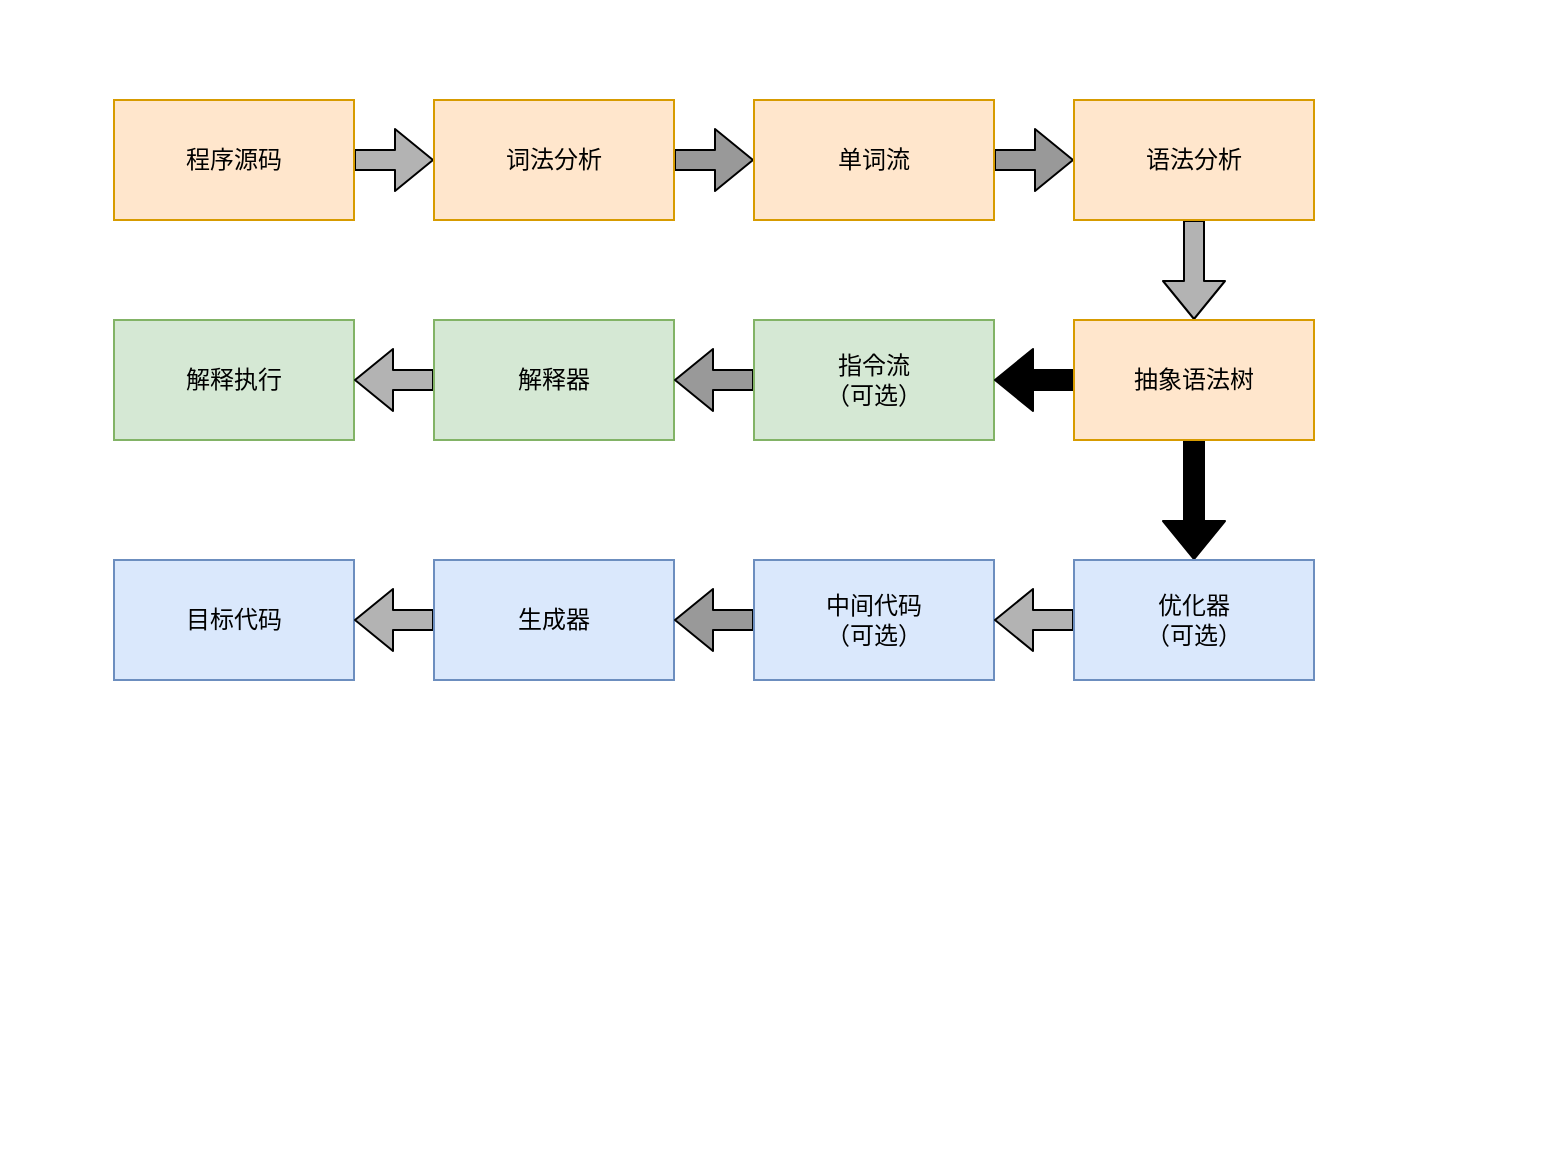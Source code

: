 <mxGraphModel dx="954" dy="914" grid="1" gridSize="10" guides="1" tooltips="1" connect="1" arrows="1" fold="1" page="1" pageScale="1" pageWidth="827" pageHeight="1169" math="0" shadow="0"><root><mxCell id="WIyWlLk6GJQsqaUBKTNV-0"/><mxCell id="WIyWlLk6GJQsqaUBKTNV-1" parent="WIyWlLk6GJQsqaUBKTNV-0"/><mxCell id="g7qtW4hyHOJkJTq5nPPv-88" value="" style="rounded=0;whiteSpace=wrap;html=1;strokeColor=none;" parent="WIyWlLk6GJQsqaUBKTNV-1" vertex="1"><mxGeometry x="93.36" y="130" width="776.64" height="580" as="geometry"/></mxCell><mxCell id="13" style="edgeStyle=none;html=1;exitX=1;exitY=0.5;exitDx=0;exitDy=0;entryX=0;entryY=0.5;entryDx=0;entryDy=0;shape=flexArrow;fillColor=#B3B3B3;" edge="1" parent="WIyWlLk6GJQsqaUBKTNV-1" source="1" target="2"><mxGeometry relative="1" as="geometry"/></mxCell><mxCell id="1" value="程序源码" style="rounded=0;whiteSpace=wrap;html=1;fillColor=#ffe6cc;strokeColor=#d79b00;" vertex="1" parent="WIyWlLk6GJQsqaUBKTNV-1"><mxGeometry x="150" y="180" width="120" height="60" as="geometry"/></mxCell><mxCell id="14" style="edgeStyle=none;shape=flexArrow;html=1;exitX=1;exitY=0.5;exitDx=0;exitDy=0;entryX=0;entryY=0.5;entryDx=0;entryDy=0;fillColor=#999999;" edge="1" parent="WIyWlLk6GJQsqaUBKTNV-1" source="2" target="3"><mxGeometry relative="1" as="geometry"/></mxCell><mxCell id="2" value="词法分析" style="rounded=0;whiteSpace=wrap;html=1;fillColor=#ffe6cc;strokeColor=#d79b00;" vertex="1" parent="WIyWlLk6GJQsqaUBKTNV-1"><mxGeometry x="310" y="180" width="120" height="60" as="geometry"/></mxCell><mxCell id="15" style="edgeStyle=none;shape=flexArrow;html=1;exitX=1;exitY=0.5;exitDx=0;exitDy=0;entryX=0;entryY=0.5;entryDx=0;entryDy=0;fillColor=#999999;" edge="1" parent="WIyWlLk6GJQsqaUBKTNV-1" source="3" target="4"><mxGeometry relative="1" as="geometry"/></mxCell><mxCell id="3" value="单词流" style="rounded=0;whiteSpace=wrap;html=1;fillColor=#ffe6cc;strokeColor=#d79b00;" vertex="1" parent="WIyWlLk6GJQsqaUBKTNV-1"><mxGeometry x="470" y="180" width="120" height="60" as="geometry"/></mxCell><mxCell id="16" style="edgeStyle=none;shape=flexArrow;html=1;exitX=0.5;exitY=1;exitDx=0;exitDy=0;fillColor=#B3B3B3;" edge="1" parent="WIyWlLk6GJQsqaUBKTNV-1" source="4" target="8"><mxGeometry relative="1" as="geometry"/></mxCell><mxCell id="4" value="语法分析" style="rounded=0;whiteSpace=wrap;html=1;fillColor=#ffe6cc;strokeColor=#d79b00;" vertex="1" parent="WIyWlLk6GJQsqaUBKTNV-1"><mxGeometry x="630" y="180" width="120" height="60" as="geometry"/></mxCell><mxCell id="5" value="解释执行" style="rounded=0;whiteSpace=wrap;html=1;fillColor=#d5e8d4;strokeColor=#82b366;" vertex="1" parent="WIyWlLk6GJQsqaUBKTNV-1"><mxGeometry x="150" y="290" width="120" height="60" as="geometry"/></mxCell><mxCell id="19" style="edgeStyle=none;shape=flexArrow;html=1;exitX=0;exitY=0.5;exitDx=0;exitDy=0;entryX=1;entryY=0.5;entryDx=0;entryDy=0;fillColor=#B3B3B3;" edge="1" parent="WIyWlLk6GJQsqaUBKTNV-1" source="6" target="5"><mxGeometry relative="1" as="geometry"/></mxCell><mxCell id="6" value="解释器" style="rounded=0;whiteSpace=wrap;html=1;fillColor=#d5e8d4;strokeColor=#82b366;" vertex="1" parent="WIyWlLk6GJQsqaUBKTNV-1"><mxGeometry x="310" y="290" width="120" height="60" as="geometry"/></mxCell><mxCell id="18" style="edgeStyle=none;shape=flexArrow;html=1;exitX=0;exitY=0.5;exitDx=0;exitDy=0;entryX=1;entryY=0.5;entryDx=0;entryDy=0;fillColor=#999999;" edge="1" parent="WIyWlLk6GJQsqaUBKTNV-1" source="7" target="6"><mxGeometry relative="1" as="geometry"/></mxCell><mxCell id="7" value="指令流&lt;br&gt;（可选）" style="rounded=0;whiteSpace=wrap;html=1;fillColor=#d5e8d4;strokeColor=#82b366;" vertex="1" parent="WIyWlLk6GJQsqaUBKTNV-1"><mxGeometry x="470" y="290" width="120" height="60" as="geometry"/></mxCell><mxCell id="17" style="edgeStyle=none;shape=flexArrow;html=1;exitX=0;exitY=0.5;exitDx=0;exitDy=0;entryX=1;entryY=0.5;entryDx=0;entryDy=0;fillColor=#000000;" edge="1" parent="WIyWlLk6GJQsqaUBKTNV-1" source="8" target="7"><mxGeometry relative="1" as="geometry"/></mxCell><mxCell id="20" style="edgeStyle=none;shape=flexArrow;html=1;exitX=0.5;exitY=1;exitDx=0;exitDy=0;fillColor=#000000;" edge="1" parent="WIyWlLk6GJQsqaUBKTNV-1" source="8" target="12"><mxGeometry relative="1" as="geometry"/></mxCell><mxCell id="8" value="抽象语法树" style="rounded=0;whiteSpace=wrap;html=1;fillColor=#ffe6cc;strokeColor=#d79b00;" vertex="1" parent="WIyWlLk6GJQsqaUBKTNV-1"><mxGeometry x="630" y="290" width="120" height="60" as="geometry"/></mxCell><mxCell id="9" value="目标代码" style="rounded=0;whiteSpace=wrap;html=1;fillColor=#dae8fc;strokeColor=#6c8ebf;" vertex="1" parent="WIyWlLk6GJQsqaUBKTNV-1"><mxGeometry x="150" y="410" width="120" height="60" as="geometry"/></mxCell><mxCell id="23" style="edgeStyle=none;shape=flexArrow;html=1;exitX=0;exitY=0.5;exitDx=0;exitDy=0;entryX=1;entryY=0.5;entryDx=0;entryDy=0;fillColor=#B3B3B3;" edge="1" parent="WIyWlLk6GJQsqaUBKTNV-1" source="10" target="9"><mxGeometry relative="1" as="geometry"/></mxCell><mxCell id="10" value="生成器" style="rounded=0;whiteSpace=wrap;html=1;fillColor=#dae8fc;strokeColor=#6c8ebf;" vertex="1" parent="WIyWlLk6GJQsqaUBKTNV-1"><mxGeometry x="310" y="410" width="120" height="60" as="geometry"/></mxCell><mxCell id="22" style="edgeStyle=none;shape=flexArrow;html=1;exitX=0;exitY=0.5;exitDx=0;exitDy=0;entryX=1;entryY=0.5;entryDx=0;entryDy=0;fillColor=#999999;" edge="1" parent="WIyWlLk6GJQsqaUBKTNV-1" source="11" target="10"><mxGeometry relative="1" as="geometry"/></mxCell><mxCell id="11" value="中间代码&lt;br&gt;（可选）" style="rounded=0;whiteSpace=wrap;html=1;fillColor=#dae8fc;strokeColor=#6c8ebf;" vertex="1" parent="WIyWlLk6GJQsqaUBKTNV-1"><mxGeometry x="470" y="410" width="120" height="60" as="geometry"/></mxCell><mxCell id="21" style="edgeStyle=none;shape=flexArrow;html=1;exitX=0;exitY=0.5;exitDx=0;exitDy=0;entryX=1;entryY=0.5;entryDx=0;entryDy=0;fillColor=#B3B3B3;" edge="1" parent="WIyWlLk6GJQsqaUBKTNV-1" source="12" target="11"><mxGeometry relative="1" as="geometry"/></mxCell><mxCell id="12" value="优化器&lt;br&gt;（可选）" style="rounded=0;whiteSpace=wrap;html=1;fillColor=#dae8fc;strokeColor=#6c8ebf;" vertex="1" parent="WIyWlLk6GJQsqaUBKTNV-1"><mxGeometry x="630" y="410" width="120" height="60" as="geometry"/></mxCell></root></mxGraphModel>